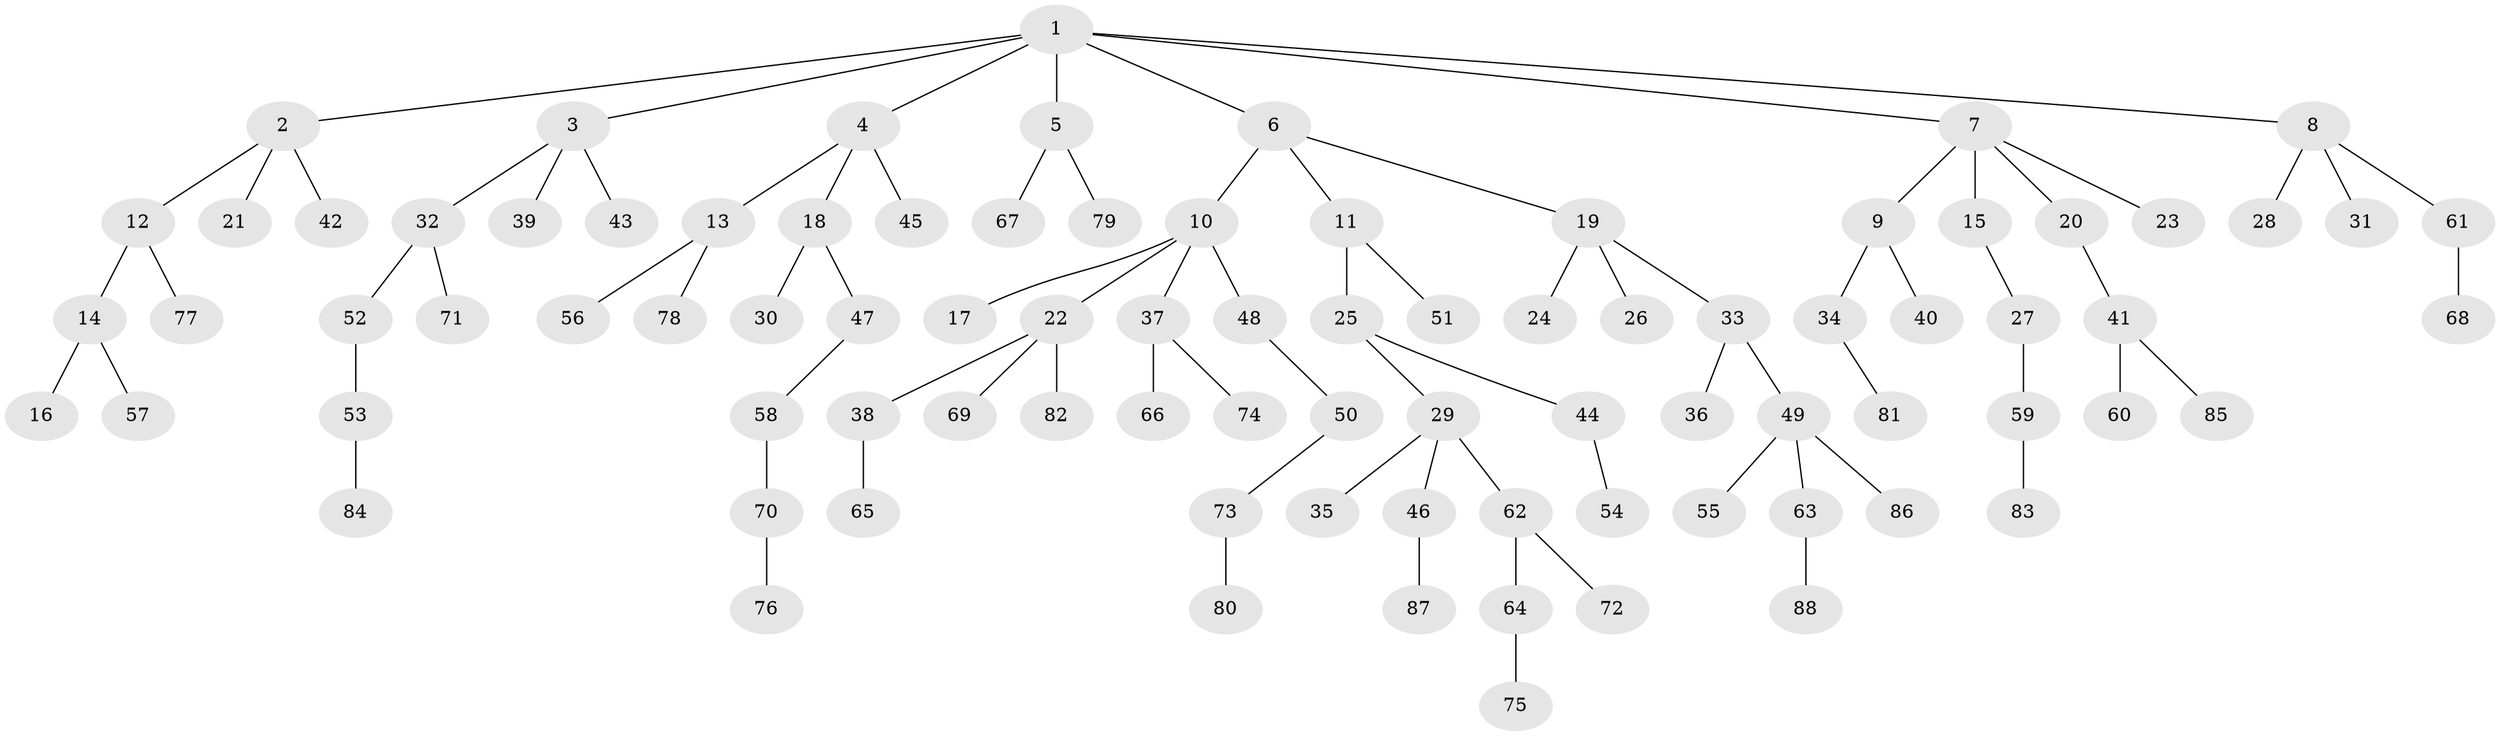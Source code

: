 // coarse degree distribution, {7: 0.015873015873015872, 3: 0.14285714285714285, 2: 0.3492063492063492, 4: 0.07936507936507936, 1: 0.4126984126984127}
// Generated by graph-tools (version 1.1) at 2025/51/03/04/25 22:51:38]
// undirected, 88 vertices, 87 edges
graph export_dot {
  node [color=gray90,style=filled];
  1;
  2;
  3;
  4;
  5;
  6;
  7;
  8;
  9;
  10;
  11;
  12;
  13;
  14;
  15;
  16;
  17;
  18;
  19;
  20;
  21;
  22;
  23;
  24;
  25;
  26;
  27;
  28;
  29;
  30;
  31;
  32;
  33;
  34;
  35;
  36;
  37;
  38;
  39;
  40;
  41;
  42;
  43;
  44;
  45;
  46;
  47;
  48;
  49;
  50;
  51;
  52;
  53;
  54;
  55;
  56;
  57;
  58;
  59;
  60;
  61;
  62;
  63;
  64;
  65;
  66;
  67;
  68;
  69;
  70;
  71;
  72;
  73;
  74;
  75;
  76;
  77;
  78;
  79;
  80;
  81;
  82;
  83;
  84;
  85;
  86;
  87;
  88;
  1 -- 2;
  1 -- 3;
  1 -- 4;
  1 -- 5;
  1 -- 6;
  1 -- 7;
  1 -- 8;
  2 -- 12;
  2 -- 21;
  2 -- 42;
  3 -- 32;
  3 -- 39;
  3 -- 43;
  4 -- 13;
  4 -- 18;
  4 -- 45;
  5 -- 67;
  5 -- 79;
  6 -- 10;
  6 -- 11;
  6 -- 19;
  7 -- 9;
  7 -- 15;
  7 -- 20;
  7 -- 23;
  8 -- 28;
  8 -- 31;
  8 -- 61;
  9 -- 34;
  9 -- 40;
  10 -- 17;
  10 -- 22;
  10 -- 37;
  10 -- 48;
  11 -- 25;
  11 -- 51;
  12 -- 14;
  12 -- 77;
  13 -- 56;
  13 -- 78;
  14 -- 16;
  14 -- 57;
  15 -- 27;
  18 -- 30;
  18 -- 47;
  19 -- 24;
  19 -- 26;
  19 -- 33;
  20 -- 41;
  22 -- 38;
  22 -- 69;
  22 -- 82;
  25 -- 29;
  25 -- 44;
  27 -- 59;
  29 -- 35;
  29 -- 46;
  29 -- 62;
  32 -- 52;
  32 -- 71;
  33 -- 36;
  33 -- 49;
  34 -- 81;
  37 -- 66;
  37 -- 74;
  38 -- 65;
  41 -- 60;
  41 -- 85;
  44 -- 54;
  46 -- 87;
  47 -- 58;
  48 -- 50;
  49 -- 55;
  49 -- 63;
  49 -- 86;
  50 -- 73;
  52 -- 53;
  53 -- 84;
  58 -- 70;
  59 -- 83;
  61 -- 68;
  62 -- 64;
  62 -- 72;
  63 -- 88;
  64 -- 75;
  70 -- 76;
  73 -- 80;
}
